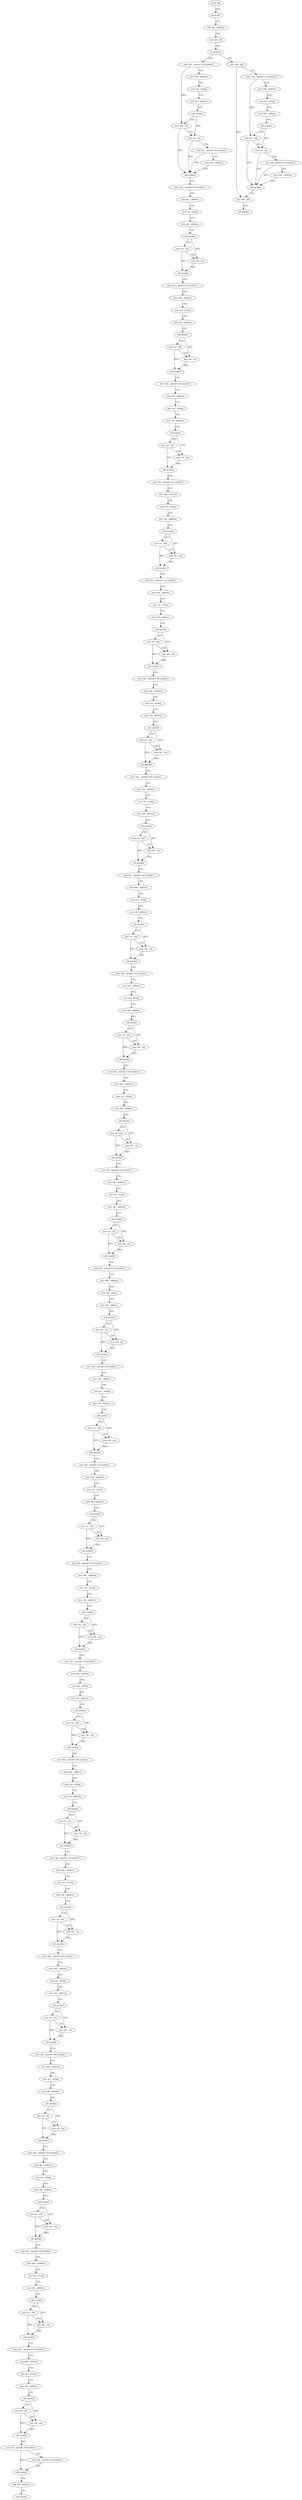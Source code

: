 digraph "func" {
"4205622" [label = "push rbp" ]
"4205623" [label = "push rbx" ]
"4205624" [label = "sub rsp , address" ]
"4205628" [label = "test edi , edi" ]
"4205630" [label = "je address" ]
"4205691" [label = "mov rbx , qword [ rel symbol ]" ]
"4205632" [label = "mov ebx , edi" ]
"4205698" [label = "mov edx , address" ]
"4205703" [label = "mov esi , string" ]
"4205708" [label = "mov edi , address" ]
"4205713" [label = "call symbol" ]
"4205718" [label = "mov rdx , rbx" ]
"4205721" [label = "mov rsi , rax" ]
"4205724" [label = "mov rdi , qword [ rel symbol ]" ]
"4205731" [label = "mov eax , address" ]
"4205736" [label = "call symbol" ]
"4205741" [label = "mov rbx , qword [ rel symbol ]" ]
"4205748" [label = "mov edx , address" ]
"4205753" [label = "mov esi , string" ]
"4205758" [label = "mov edi , address" ]
"4205763" [label = "call symbol" ]
"4205768" [label = "mov rsi , rbx" ]
"4205771" [label = "mov rdi , rax" ]
"4205774" [label = "call symbol" ]
"4205779" [label = "mov rbx , qword [ rel symbol ]" ]
"4205786" [label = "mov edx , address" ]
"4205791" [label = "mov esi , string" ]
"4205796" [label = "mov edi , address" ]
"4205801" [label = "call symbol" ]
"4205806" [label = "mov rsi , rbx" ]
"4205809" [label = "mov rdi , rax" ]
"4205812" [label = "call symbol" ]
"4205817" [label = "mov rbx , qword [ rel symbol ]" ]
"4205824" [label = "mov edx , address" ]
"4205829" [label = "mov esi , string" ]
"4205834" [label = "mov edi , address" ]
"4205839" [label = "call symbol" ]
"4205844" [label = "mov rsi , rbx" ]
"4205847" [label = "mov rdi , rax" ]
"4205850" [label = "call symbol" ]
"4205855" [label = "mov rbx , qword [ rel symbol ]" ]
"4205862" [label = "mov edx , address" ]
"4205867" [label = "mov esi , string" ]
"4205872" [label = "mov edi , address" ]
"4205877" [label = "call symbol" ]
"4205882" [label = "mov rsi , rbx" ]
"4205885" [label = "mov rdi , rax" ]
"4205888" [label = "call symbol" ]
"4205893" [label = "mov rbx , qword [ rel symbol ]" ]
"4205900" [label = "mov edx , address" ]
"4205905" [label = "mov esi , string" ]
"4205910" [label = "mov edi , address" ]
"4205915" [label = "call symbol" ]
"4205920" [label = "mov rsi , rbx" ]
"4205923" [label = "mov rdi , rax" ]
"4205926" [label = "call symbol" ]
"4205931" [label = "mov rbx , qword [ rel symbol ]" ]
"4205938" [label = "mov edx , address" ]
"4205943" [label = "mov esi , string" ]
"4205948" [label = "mov edi , address" ]
"4205953" [label = "call symbol" ]
"4205958" [label = "mov rsi , rbx" ]
"4205961" [label = "mov rdi , rax" ]
"4205964" [label = "call symbol" ]
"4205969" [label = "mov rbx , qword [ rel symbol ]" ]
"4205976" [label = "mov edx , address" ]
"4205981" [label = "mov esi , string" ]
"4205986" [label = "mov edi , address" ]
"4205991" [label = "call symbol" ]
"4205996" [label = "mov rsi , rbx" ]
"4205999" [label = "mov rdi , rax" ]
"4206002" [label = "call symbol" ]
"4206007" [label = "mov rbx , qword [ rel symbol ]" ]
"4206014" [label = "mov edx , address" ]
"4206019" [label = "mov esi , string" ]
"4206024" [label = "mov edi , address" ]
"4206029" [label = "call symbol" ]
"4206034" [label = "mov rsi , rbx" ]
"4206037" [label = "mov rdi , rax" ]
"4206040" [label = "call symbol" ]
"4206045" [label = "mov rbx , qword [ rel symbol ]" ]
"4206052" [label = "mov edx , address" ]
"4206057" [label = "mov esi , string" ]
"4206062" [label = "mov edi , address" ]
"4206067" [label = "call symbol" ]
"4206072" [label = "mov rsi , rbx" ]
"4206075" [label = "mov rdi , rax" ]
"4206078" [label = "call symbol" ]
"4206083" [label = "mov rbx , qword [ rel symbol ]" ]
"4206090" [label = "mov edx , address" ]
"4206095" [label = "mov esi , string" ]
"4206100" [label = "mov edi , address" ]
"4206105" [label = "call symbol" ]
"4206110" [label = "mov rsi , rbx" ]
"4206113" [label = "mov rdi , rax" ]
"4206116" [label = "call symbol" ]
"4206121" [label = "mov rbx , qword [ rel symbol ]" ]
"4206128" [label = "mov edx , address" ]
"4206133" [label = "mov esi , string" ]
"4206138" [label = "mov edi , address" ]
"4206143" [label = "call symbol" ]
"4206148" [label = "mov rsi , rbx" ]
"4206151" [label = "mov rdi , rax" ]
"4206154" [label = "call symbol" ]
"4206159" [label = "mov rbx , qword [ rel symbol ]" ]
"4206166" [label = "mov edx , address" ]
"4206171" [label = "mov esi , string" ]
"4206176" [label = "mov edi , address" ]
"4206181" [label = "call symbol" ]
"4206186" [label = "mov rsi , rbx" ]
"4206189" [label = "mov rdi , rax" ]
"4206192" [label = "call symbol" ]
"4206197" [label = "mov rbx , qword [ rel symbol ]" ]
"4206204" [label = "mov edx , address" ]
"4206209" [label = "mov esi , string" ]
"4206214" [label = "mov edi , address" ]
"4206219" [label = "call symbol" ]
"4206224" [label = "mov rsi , rbx" ]
"4206227" [label = "mov rdi , rax" ]
"4206230" [label = "call symbol" ]
"4206235" [label = "mov rbx , qword [ rel symbol ]" ]
"4206242" [label = "mov edx , address" ]
"4206247" [label = "mov esi , string" ]
"4206252" [label = "mov edi , address" ]
"4206257" [label = "call symbol" ]
"4206262" [label = "mov rsi , rbx" ]
"4206265" [label = "mov rdi , rax" ]
"4206268" [label = "call symbol" ]
"4206273" [label = "mov rbx , qword [ rel symbol ]" ]
"4206280" [label = "mov edx , address" ]
"4206285" [label = "mov esi , string" ]
"4206290" [label = "mov edi , address" ]
"4206295" [label = "call symbol" ]
"4206300" [label = "mov rsi , rbx" ]
"4206303" [label = "mov rdi , rax" ]
"4206306" [label = "call symbol" ]
"4206311" [label = "mov rbx , qword [ rel symbol ]" ]
"4206318" [label = "mov edx , address" ]
"4206323" [label = "mov esi , string" ]
"4206328" [label = "mov edi , address" ]
"4206333" [label = "call symbol" ]
"4206338" [label = "mov rsi , rbx" ]
"4206341" [label = "mov rdi , rax" ]
"4206344" [label = "call symbol" ]
"4206349" [label = "mov rbx , qword [ rel symbol ]" ]
"4206356" [label = "mov edx , address" ]
"4206361" [label = "mov esi , string" ]
"4206366" [label = "mov edi , address" ]
"4206371" [label = "call symbol" ]
"4206376" [label = "mov rsi , rbx" ]
"4206379" [label = "mov rdi , rax" ]
"4206382" [label = "call symbol" ]
"4206387" [label = "mov rbx , qword [ rel symbol ]" ]
"4206394" [label = "mov edx , address" ]
"4206399" [label = "mov esi , string" ]
"4206404" [label = "mov edi , address" ]
"4206409" [label = "call symbol" ]
"4206414" [label = "mov rsi , rbx" ]
"4206417" [label = "mov rdi , rax" ]
"4206420" [label = "call symbol" ]
"4206425" [label = "mov rbx , qword [ rel symbol ]" ]
"4206432" [label = "mov edx , address" ]
"4206437" [label = "mov esi , string" ]
"4206442" [label = "mov edi , address" ]
"4206447" [label = "call symbol" ]
"4206452" [label = "mov rsi , rbx" ]
"4206455" [label = "mov rdi , rax" ]
"4206458" [label = "call symbol" ]
"4206463" [label = "mov rbx , qword [ rel symbol ]" ]
"4206470" [label = "mov edx , address" ]
"4206475" [label = "mov esi , string" ]
"4206480" [label = "mov edi , address" ]
"4206485" [label = "call symbol" ]
"4206490" [label = "mov rsi , rbx" ]
"4206493" [label = "mov rdi , rax" ]
"4206496" [label = "call symbol" ]
"4206501" [label = "mov rbx , qword [ rel symbol ]" ]
"4206508" [label = "mov edx , address" ]
"4206513" [label = "mov esi , string" ]
"4206518" [label = "mov edi , address" ]
"4206523" [label = "call symbol" ]
"4206528" [label = "mov rsi , rbx" ]
"4206531" [label = "mov rdi , rax" ]
"4206534" [label = "call symbol" ]
"4206539" [label = "mov rbx , qword [ rel symbol ]" ]
"4206546" [label = "mov edx , address" ]
"4206551" [label = "mov esi , string" ]
"4206556" [label = "mov edi , address" ]
"4206561" [label = "call symbol" ]
"4206566" [label = "mov rsi , rbx" ]
"4206569" [label = "mov rdi , rax" ]
"4206572" [label = "call symbol" ]
"4206577" [label = "mov rbx , qword [ rel symbol ]" ]
"4206584" [label = "mov edx , address" ]
"4206589" [label = "mov esi , string" ]
"4206594" [label = "mov edi , address" ]
"4206599" [label = "call symbol" ]
"4206604" [label = "mov rsi , rbx" ]
"4206607" [label = "mov rdi , rax" ]
"4206610" [label = "call symbol" ]
"4206615" [label = "mov rsi , qword [ rel symbol ]" ]
"4206622" [label = "mov rdi , qword [ rel symbol ]" ]
"4206629" [label = "call symbol" ]
"4206634" [label = "mov edi , address" ]
"4206639" [label = "call symbol" ]
"4205634" [label = "mov rbp , qword [ rel symbol ]" ]
"4205641" [label = "mov edx , address" ]
"4205646" [label = "mov esi , string" ]
"4205651" [label = "mov edi , address" ]
"4205656" [label = "call symbol" ]
"4205661" [label = "mov rdx , rbp" ]
"4205664" [label = "mov rsi , rax" ]
"4205667" [label = "mov rdi , qword [ rel symbol ]" ]
"4205674" [label = "mov eax , address" ]
"4205679" [label = "call symbol" ]
"4205684" [label = "mov edi , ebx" ]
"4205686" [label = "call symbol" ]
"4205622" -> "4205623" [ label = "CFG" ]
"4205623" -> "4205624" [ label = "CFG" ]
"4205624" -> "4205628" [ label = "CFG" ]
"4205628" -> "4205630" [ label = "CFG" ]
"4205630" -> "4205691" [ label = "CFG" ]
"4205630" -> "4205632" [ label = "CFG" ]
"4205691" -> "4205698" [ label = "CFG" ]
"4205691" -> "4205718" [ label = "DFG" ]
"4205632" -> "4205634" [ label = "CFG" ]
"4205632" -> "4205684" [ label = "DFG" ]
"4205698" -> "4205703" [ label = "CFG" ]
"4205703" -> "4205708" [ label = "CFG" ]
"4205708" -> "4205713" [ label = "CFG" ]
"4205713" -> "4205718" [ label = "CFG" ]
"4205713" -> "4205721" [ label = "DFG" ]
"4205718" -> "4205721" [ label = "CFG" ]
"4205718" -> "4205736" [ label = "DFG" ]
"4205721" -> "4205724" [ label = "CFG" ]
"4205721" -> "4205736" [ label = "DFG" ]
"4205724" -> "4205731" [ label = "CFG" ]
"4205724" -> "4205736" [ label = "DFG" ]
"4205731" -> "4205736" [ label = "CFG" ]
"4205736" -> "4205741" [ label = "CFG" ]
"4205741" -> "4205748" [ label = "CFG" ]
"4205748" -> "4205753" [ label = "CFG" ]
"4205753" -> "4205758" [ label = "CFG" ]
"4205758" -> "4205763" [ label = "CFG" ]
"4205763" -> "4205768" [ label = "CFG" ]
"4205763" -> "4205771" [ label = "DFG" ]
"4205768" -> "4205771" [ label = "CFG" ]
"4205768" -> "4205774" [ label = "DFG" ]
"4205771" -> "4205774" [ label = "DFG" ]
"4205774" -> "4205779" [ label = "CFG" ]
"4205779" -> "4205786" [ label = "CFG" ]
"4205786" -> "4205791" [ label = "CFG" ]
"4205791" -> "4205796" [ label = "CFG" ]
"4205796" -> "4205801" [ label = "CFG" ]
"4205801" -> "4205806" [ label = "CFG" ]
"4205801" -> "4205809" [ label = "DFG" ]
"4205806" -> "4205809" [ label = "CFG" ]
"4205806" -> "4205812" [ label = "DFG" ]
"4205809" -> "4205812" [ label = "DFG" ]
"4205812" -> "4205817" [ label = "CFG" ]
"4205817" -> "4205824" [ label = "CFG" ]
"4205824" -> "4205829" [ label = "CFG" ]
"4205829" -> "4205834" [ label = "CFG" ]
"4205834" -> "4205839" [ label = "CFG" ]
"4205839" -> "4205844" [ label = "CFG" ]
"4205839" -> "4205847" [ label = "DFG" ]
"4205844" -> "4205847" [ label = "CFG" ]
"4205844" -> "4205850" [ label = "DFG" ]
"4205847" -> "4205850" [ label = "DFG" ]
"4205850" -> "4205855" [ label = "CFG" ]
"4205855" -> "4205862" [ label = "CFG" ]
"4205862" -> "4205867" [ label = "CFG" ]
"4205867" -> "4205872" [ label = "CFG" ]
"4205872" -> "4205877" [ label = "CFG" ]
"4205877" -> "4205882" [ label = "CFG" ]
"4205877" -> "4205885" [ label = "DFG" ]
"4205882" -> "4205885" [ label = "CFG" ]
"4205882" -> "4205888" [ label = "DFG" ]
"4205885" -> "4205888" [ label = "DFG" ]
"4205888" -> "4205893" [ label = "CFG" ]
"4205893" -> "4205900" [ label = "CFG" ]
"4205900" -> "4205905" [ label = "CFG" ]
"4205905" -> "4205910" [ label = "CFG" ]
"4205910" -> "4205915" [ label = "CFG" ]
"4205915" -> "4205920" [ label = "CFG" ]
"4205915" -> "4205923" [ label = "DFG" ]
"4205920" -> "4205923" [ label = "CFG" ]
"4205920" -> "4205926" [ label = "DFG" ]
"4205923" -> "4205926" [ label = "DFG" ]
"4205926" -> "4205931" [ label = "CFG" ]
"4205931" -> "4205938" [ label = "CFG" ]
"4205938" -> "4205943" [ label = "CFG" ]
"4205943" -> "4205948" [ label = "CFG" ]
"4205948" -> "4205953" [ label = "CFG" ]
"4205953" -> "4205958" [ label = "CFG" ]
"4205953" -> "4205961" [ label = "DFG" ]
"4205958" -> "4205961" [ label = "CFG" ]
"4205958" -> "4205964" [ label = "DFG" ]
"4205961" -> "4205964" [ label = "DFG" ]
"4205964" -> "4205969" [ label = "CFG" ]
"4205969" -> "4205976" [ label = "CFG" ]
"4205976" -> "4205981" [ label = "CFG" ]
"4205981" -> "4205986" [ label = "CFG" ]
"4205986" -> "4205991" [ label = "CFG" ]
"4205991" -> "4205996" [ label = "CFG" ]
"4205991" -> "4205999" [ label = "DFG" ]
"4205996" -> "4205999" [ label = "CFG" ]
"4205996" -> "4206002" [ label = "DFG" ]
"4205999" -> "4206002" [ label = "DFG" ]
"4206002" -> "4206007" [ label = "CFG" ]
"4206007" -> "4206014" [ label = "CFG" ]
"4206014" -> "4206019" [ label = "CFG" ]
"4206019" -> "4206024" [ label = "CFG" ]
"4206024" -> "4206029" [ label = "CFG" ]
"4206029" -> "4206034" [ label = "CFG" ]
"4206029" -> "4206037" [ label = "DFG" ]
"4206034" -> "4206037" [ label = "CFG" ]
"4206034" -> "4206040" [ label = "DFG" ]
"4206037" -> "4206040" [ label = "DFG" ]
"4206040" -> "4206045" [ label = "CFG" ]
"4206045" -> "4206052" [ label = "CFG" ]
"4206052" -> "4206057" [ label = "CFG" ]
"4206057" -> "4206062" [ label = "CFG" ]
"4206062" -> "4206067" [ label = "CFG" ]
"4206067" -> "4206072" [ label = "CFG" ]
"4206067" -> "4206075" [ label = "DFG" ]
"4206072" -> "4206075" [ label = "CFG" ]
"4206072" -> "4206078" [ label = "DFG" ]
"4206075" -> "4206078" [ label = "DFG" ]
"4206078" -> "4206083" [ label = "CFG" ]
"4206083" -> "4206090" [ label = "CFG" ]
"4206090" -> "4206095" [ label = "CFG" ]
"4206095" -> "4206100" [ label = "CFG" ]
"4206100" -> "4206105" [ label = "CFG" ]
"4206105" -> "4206110" [ label = "CFG" ]
"4206105" -> "4206113" [ label = "DFG" ]
"4206110" -> "4206113" [ label = "CFG" ]
"4206110" -> "4206116" [ label = "DFG" ]
"4206113" -> "4206116" [ label = "DFG" ]
"4206116" -> "4206121" [ label = "CFG" ]
"4206121" -> "4206128" [ label = "CFG" ]
"4206128" -> "4206133" [ label = "CFG" ]
"4206133" -> "4206138" [ label = "CFG" ]
"4206138" -> "4206143" [ label = "CFG" ]
"4206143" -> "4206148" [ label = "CFG" ]
"4206143" -> "4206151" [ label = "DFG" ]
"4206148" -> "4206151" [ label = "CFG" ]
"4206148" -> "4206154" [ label = "DFG" ]
"4206151" -> "4206154" [ label = "DFG" ]
"4206154" -> "4206159" [ label = "CFG" ]
"4206159" -> "4206166" [ label = "CFG" ]
"4206166" -> "4206171" [ label = "CFG" ]
"4206171" -> "4206176" [ label = "CFG" ]
"4206176" -> "4206181" [ label = "CFG" ]
"4206181" -> "4206186" [ label = "CFG" ]
"4206181" -> "4206189" [ label = "DFG" ]
"4206186" -> "4206189" [ label = "CFG" ]
"4206186" -> "4206192" [ label = "DFG" ]
"4206189" -> "4206192" [ label = "DFG" ]
"4206192" -> "4206197" [ label = "CFG" ]
"4206197" -> "4206204" [ label = "CFG" ]
"4206204" -> "4206209" [ label = "CFG" ]
"4206209" -> "4206214" [ label = "CFG" ]
"4206214" -> "4206219" [ label = "CFG" ]
"4206219" -> "4206224" [ label = "CFG" ]
"4206219" -> "4206227" [ label = "DFG" ]
"4206224" -> "4206227" [ label = "CFG" ]
"4206224" -> "4206230" [ label = "DFG" ]
"4206227" -> "4206230" [ label = "DFG" ]
"4206230" -> "4206235" [ label = "CFG" ]
"4206235" -> "4206242" [ label = "CFG" ]
"4206242" -> "4206247" [ label = "CFG" ]
"4206247" -> "4206252" [ label = "CFG" ]
"4206252" -> "4206257" [ label = "CFG" ]
"4206257" -> "4206262" [ label = "CFG" ]
"4206257" -> "4206265" [ label = "DFG" ]
"4206262" -> "4206265" [ label = "CFG" ]
"4206262" -> "4206268" [ label = "DFG" ]
"4206265" -> "4206268" [ label = "DFG" ]
"4206268" -> "4206273" [ label = "CFG" ]
"4206273" -> "4206280" [ label = "CFG" ]
"4206280" -> "4206285" [ label = "CFG" ]
"4206285" -> "4206290" [ label = "CFG" ]
"4206290" -> "4206295" [ label = "CFG" ]
"4206295" -> "4206300" [ label = "CFG" ]
"4206295" -> "4206303" [ label = "DFG" ]
"4206300" -> "4206303" [ label = "CFG" ]
"4206300" -> "4206306" [ label = "DFG" ]
"4206303" -> "4206306" [ label = "DFG" ]
"4206306" -> "4206311" [ label = "CFG" ]
"4206311" -> "4206318" [ label = "CFG" ]
"4206318" -> "4206323" [ label = "CFG" ]
"4206323" -> "4206328" [ label = "CFG" ]
"4206328" -> "4206333" [ label = "CFG" ]
"4206333" -> "4206338" [ label = "CFG" ]
"4206333" -> "4206341" [ label = "DFG" ]
"4206338" -> "4206341" [ label = "CFG" ]
"4206338" -> "4206344" [ label = "DFG" ]
"4206341" -> "4206344" [ label = "DFG" ]
"4206344" -> "4206349" [ label = "CFG" ]
"4206349" -> "4206356" [ label = "CFG" ]
"4206356" -> "4206361" [ label = "CFG" ]
"4206361" -> "4206366" [ label = "CFG" ]
"4206366" -> "4206371" [ label = "CFG" ]
"4206371" -> "4206376" [ label = "CFG" ]
"4206371" -> "4206379" [ label = "DFG" ]
"4206376" -> "4206379" [ label = "CFG" ]
"4206376" -> "4206382" [ label = "DFG" ]
"4206379" -> "4206382" [ label = "DFG" ]
"4206382" -> "4206387" [ label = "CFG" ]
"4206387" -> "4206394" [ label = "CFG" ]
"4206394" -> "4206399" [ label = "CFG" ]
"4206399" -> "4206404" [ label = "CFG" ]
"4206404" -> "4206409" [ label = "CFG" ]
"4206409" -> "4206414" [ label = "CFG" ]
"4206409" -> "4206417" [ label = "DFG" ]
"4206414" -> "4206417" [ label = "CFG" ]
"4206414" -> "4206420" [ label = "DFG" ]
"4206417" -> "4206420" [ label = "DFG" ]
"4206420" -> "4206425" [ label = "CFG" ]
"4206425" -> "4206432" [ label = "CFG" ]
"4206432" -> "4206437" [ label = "CFG" ]
"4206437" -> "4206442" [ label = "CFG" ]
"4206442" -> "4206447" [ label = "CFG" ]
"4206447" -> "4206452" [ label = "CFG" ]
"4206447" -> "4206455" [ label = "DFG" ]
"4206452" -> "4206455" [ label = "CFG" ]
"4206452" -> "4206458" [ label = "DFG" ]
"4206455" -> "4206458" [ label = "DFG" ]
"4206458" -> "4206463" [ label = "CFG" ]
"4206463" -> "4206470" [ label = "CFG" ]
"4206470" -> "4206475" [ label = "CFG" ]
"4206475" -> "4206480" [ label = "CFG" ]
"4206480" -> "4206485" [ label = "CFG" ]
"4206485" -> "4206490" [ label = "CFG" ]
"4206485" -> "4206493" [ label = "DFG" ]
"4206490" -> "4206493" [ label = "CFG" ]
"4206490" -> "4206496" [ label = "DFG" ]
"4206493" -> "4206496" [ label = "DFG" ]
"4206496" -> "4206501" [ label = "CFG" ]
"4206501" -> "4206508" [ label = "CFG" ]
"4206508" -> "4206513" [ label = "CFG" ]
"4206513" -> "4206518" [ label = "CFG" ]
"4206518" -> "4206523" [ label = "CFG" ]
"4206523" -> "4206528" [ label = "CFG" ]
"4206523" -> "4206531" [ label = "DFG" ]
"4206528" -> "4206531" [ label = "CFG" ]
"4206528" -> "4206534" [ label = "DFG" ]
"4206531" -> "4206534" [ label = "DFG" ]
"4206534" -> "4206539" [ label = "CFG" ]
"4206539" -> "4206546" [ label = "CFG" ]
"4206546" -> "4206551" [ label = "CFG" ]
"4206551" -> "4206556" [ label = "CFG" ]
"4206556" -> "4206561" [ label = "CFG" ]
"4206561" -> "4206566" [ label = "CFG" ]
"4206561" -> "4206569" [ label = "DFG" ]
"4206566" -> "4206569" [ label = "CFG" ]
"4206566" -> "4206572" [ label = "DFG" ]
"4206569" -> "4206572" [ label = "DFG" ]
"4206572" -> "4206577" [ label = "CFG" ]
"4206577" -> "4206584" [ label = "CFG" ]
"4206584" -> "4206589" [ label = "CFG" ]
"4206589" -> "4206594" [ label = "CFG" ]
"4206594" -> "4206599" [ label = "CFG" ]
"4206599" -> "4206604" [ label = "CFG" ]
"4206599" -> "4206607" [ label = "DFG" ]
"4206604" -> "4206607" [ label = "CFG" ]
"4206604" -> "4206610" [ label = "DFG" ]
"4206607" -> "4206610" [ label = "DFG" ]
"4206610" -> "4206615" [ label = "CFG" ]
"4206615" -> "4206622" [ label = "CFG" ]
"4206615" -> "4206629" [ label = "DFG" ]
"4206622" -> "4206629" [ label = "DFG" ]
"4206629" -> "4206634" [ label = "CFG" ]
"4206634" -> "4206639" [ label = "CFG" ]
"4205634" -> "4205641" [ label = "CFG" ]
"4205634" -> "4205661" [ label = "DFG" ]
"4205641" -> "4205646" [ label = "CFG" ]
"4205646" -> "4205651" [ label = "CFG" ]
"4205651" -> "4205656" [ label = "CFG" ]
"4205656" -> "4205661" [ label = "CFG" ]
"4205656" -> "4205664" [ label = "DFG" ]
"4205661" -> "4205664" [ label = "CFG" ]
"4205661" -> "4205679" [ label = "DFG" ]
"4205664" -> "4205667" [ label = "CFG" ]
"4205664" -> "4205679" [ label = "DFG" ]
"4205667" -> "4205674" [ label = "CFG" ]
"4205667" -> "4205679" [ label = "DFG" ]
"4205674" -> "4205679" [ label = "CFG" ]
"4205679" -> "4205684" [ label = "CFG" ]
"4205684" -> "4205686" [ label = "DFG" ]
}
